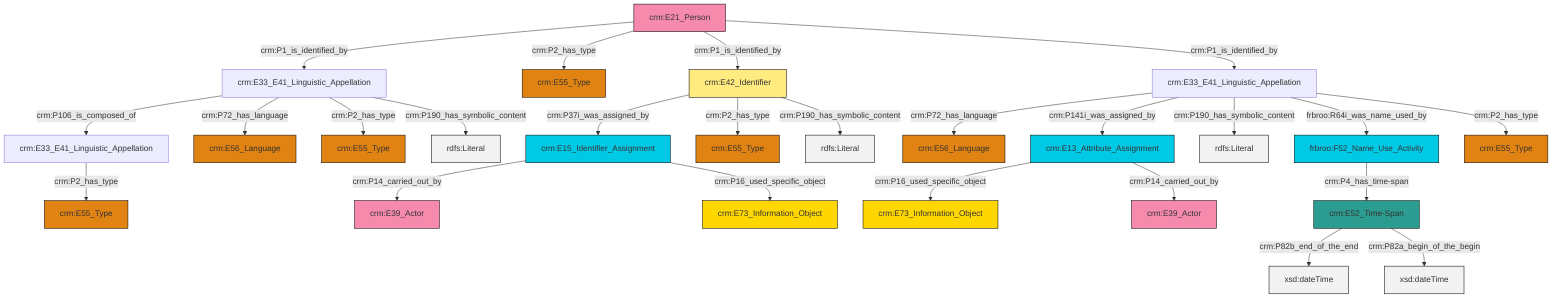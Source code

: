 graph TD
classDef Literal fill:#f2f2f2,stroke:#000000;
classDef CRM_Entity fill:#FFFFFF,stroke:#000000;
classDef Temporal_Entity fill:#00C9E6, stroke:#000000;
classDef Type fill:#E18312, stroke:#000000;
classDef Time-Span fill:#2C9C91, stroke:#000000;
classDef Appellation fill:#FFEB7F, stroke:#000000;
classDef Place fill:#008836, stroke:#000000;
classDef Persistent_Item fill:#B266B2, stroke:#000000;
classDef Conceptual_Object fill:#FFD700, stroke:#000000;
classDef Physical_Thing fill:#D2B48C, stroke:#000000;
classDef Actor fill:#f58aad, stroke:#000000;
classDef PC_Classes fill:#4ce600, stroke:#000000;
classDef Multi fill:#cccccc,stroke:#000000;

0["crm:E21_Person"]:::Actor -->|crm:P1_is_identified_by| 1["crm:E33_E41_Linguistic_Appellation"]:::Default
4["crm:E15_Identifier_Assignment"]:::Temporal_Entity -->|crm:P14_carried_out_by| 2["crm:E39_Actor"]:::Actor
5["crm:E33_E41_Linguistic_Appellation"]:::Default -->|crm:P72_has_language| 6["crm:E56_Language"]:::Type
0["crm:E21_Person"]:::Actor -->|crm:P2_has_type| 9["crm:E55_Type"]:::Type
1["crm:E33_E41_Linguistic_Appellation"]:::Default -->|crm:P106_is_composed_of| 10["crm:E33_E41_Linguistic_Appellation"]:::Default
10["crm:E33_E41_Linguistic_Appellation"]:::Default -->|crm:P2_has_type| 11["crm:E55_Type"]:::Type
5["crm:E33_E41_Linguistic_Appellation"]:::Default -->|crm:P141i_was_assigned_by| 7["crm:E13_Attribute_Assignment"]:::Temporal_Entity
0["crm:E21_Person"]:::Actor -->|crm:P1_is_identified_by| 12["crm:E42_Identifier"]:::Appellation
12["crm:E42_Identifier"]:::Appellation -->|crm:P37i_was_assigned_by| 4["crm:E15_Identifier_Assignment"]:::Temporal_Entity
12["crm:E42_Identifier"]:::Appellation -->|crm:P2_has_type| 16["crm:E55_Type"]:::Type
14["frbroo:F52_Name_Use_Activity"]:::Temporal_Entity -->|crm:P4_has_time-span| 17["crm:E52_Time-Span"]:::Time-Span
5["crm:E33_E41_Linguistic_Appellation"]:::Default -->|crm:P190_has_symbolic_content| 20[rdfs:Literal]:::Literal
5["crm:E33_E41_Linguistic_Appellation"]:::Default -->|frbroo:R64i_was_name_used_by| 14["frbroo:F52_Name_Use_Activity"]:::Temporal_Entity
12["crm:E42_Identifier"]:::Appellation -->|crm:P190_has_symbolic_content| 24[rdfs:Literal]:::Literal
5["crm:E33_E41_Linguistic_Appellation"]:::Default -->|crm:P2_has_type| 26["crm:E55_Type"]:::Type
7["crm:E13_Attribute_Assignment"]:::Temporal_Entity -->|crm:P16_used_specific_object| 27["crm:E73_Information_Object"]:::Conceptual_Object
1["crm:E33_E41_Linguistic_Appellation"]:::Default -->|crm:P72_has_language| 31["crm:E56_Language"]:::Type
17["crm:E52_Time-Span"]:::Time-Span -->|crm:P82b_end_of_the_end| 34[xsd:dateTime]:::Literal
0["crm:E21_Person"]:::Actor -->|crm:P1_is_identified_by| 5["crm:E33_E41_Linguistic_Appellation"]:::Default
7["crm:E13_Attribute_Assignment"]:::Temporal_Entity -->|crm:P14_carried_out_by| 32["crm:E39_Actor"]:::Actor
1["crm:E33_E41_Linguistic_Appellation"]:::Default -->|crm:P2_has_type| 22["crm:E55_Type"]:::Type
4["crm:E15_Identifier_Assignment"]:::Temporal_Entity -->|crm:P16_used_specific_object| 37["crm:E73_Information_Object"]:::Conceptual_Object
1["crm:E33_E41_Linguistic_Appellation"]:::Default -->|crm:P190_has_symbolic_content| 43[rdfs:Literal]:::Literal
17["crm:E52_Time-Span"]:::Time-Span -->|crm:P82a_begin_of_the_begin| 46[xsd:dateTime]:::Literal